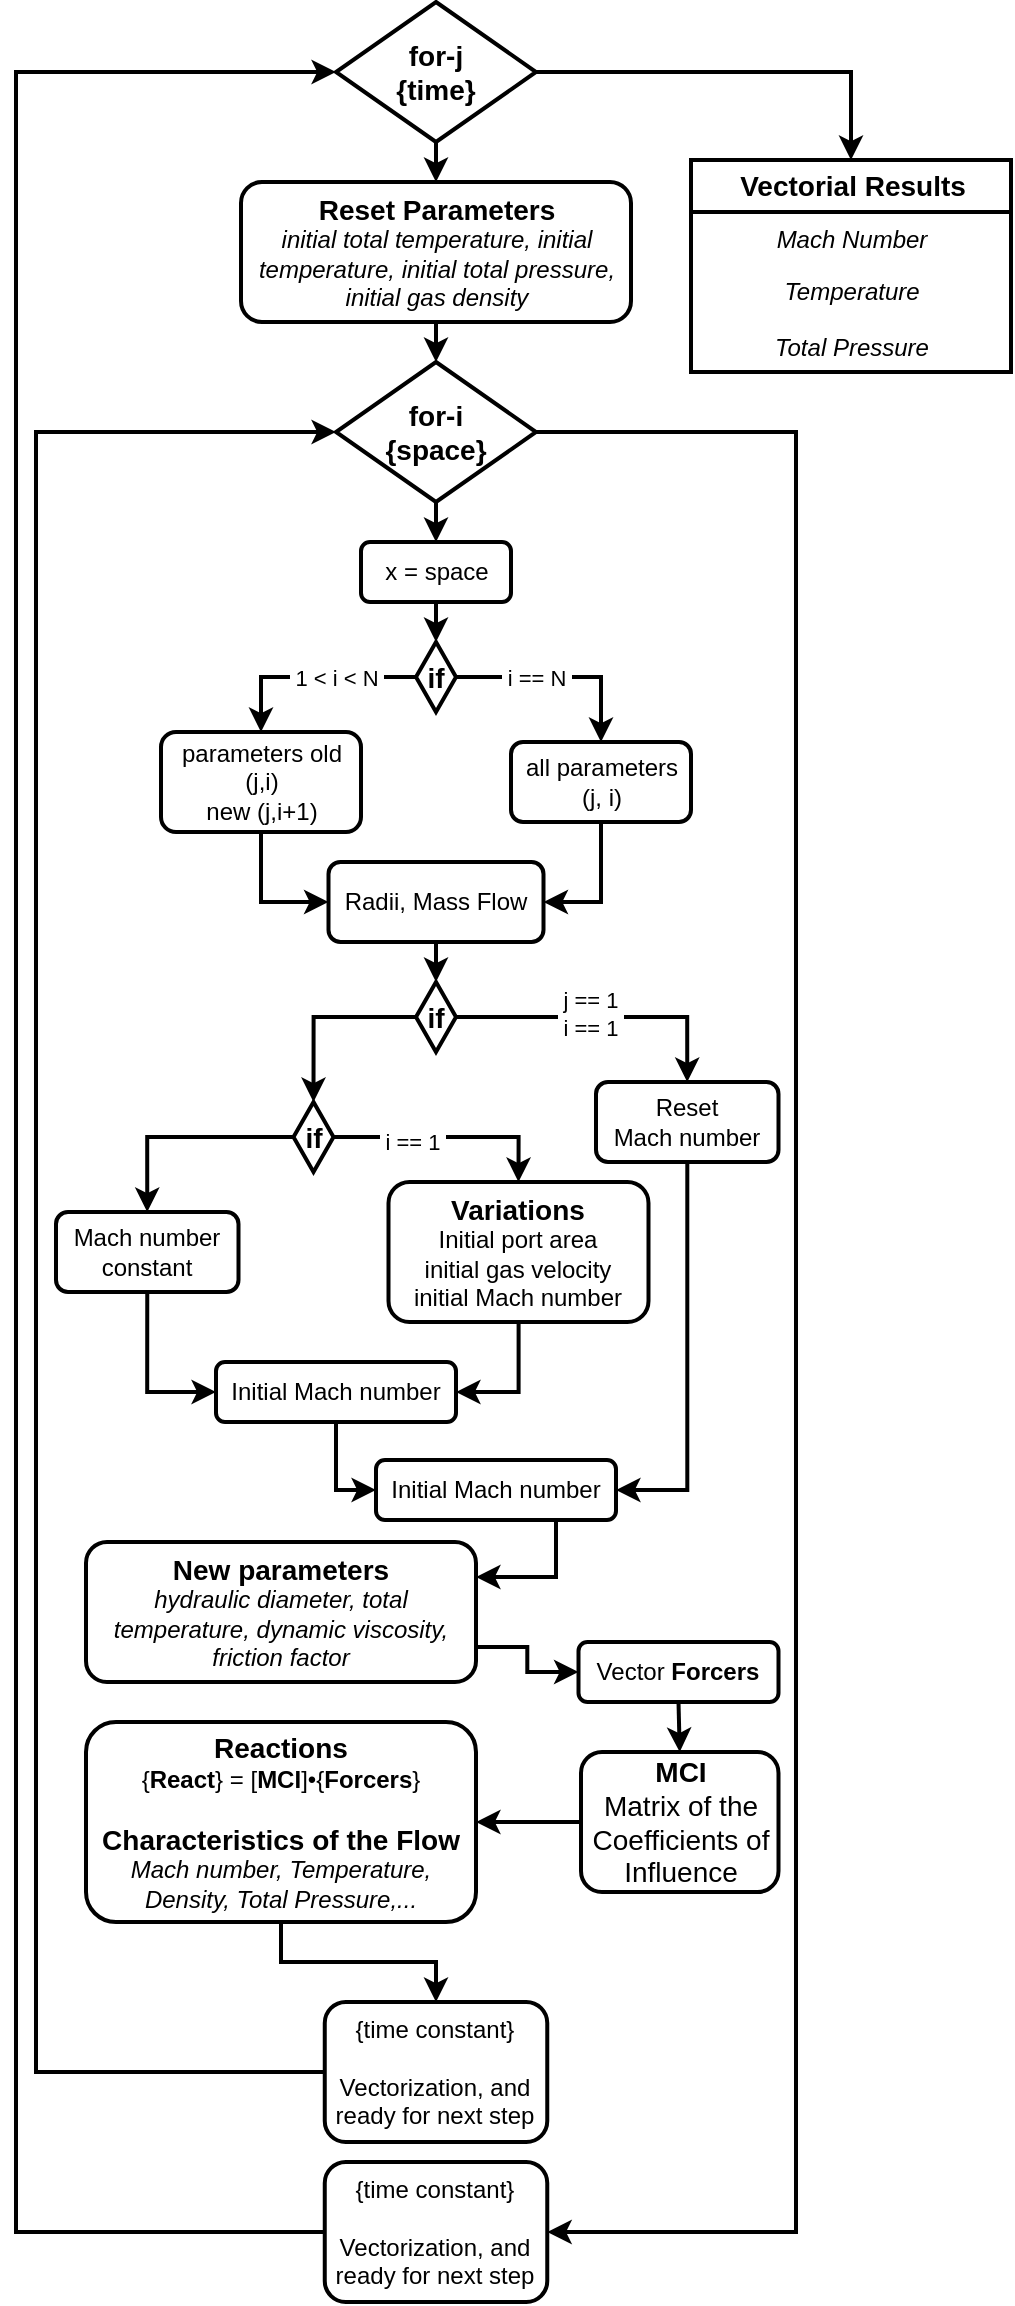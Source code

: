 <mxfile version="26.0.14">
  <diagram name="Pagina-1" id="n8vUfcBCYGvi-KSIncqK">
    <mxGraphModel dx="1692" dy="2122" grid="0" gridSize="10" guides="1" tooltips="1" connect="1" arrows="1" fold="1" page="1" pageScale="1" pageWidth="827" pageHeight="1169" math="0" shadow="0">
      <root>
        <mxCell id="0" />
        <mxCell id="1" parent="0" />
        <mxCell id="recA4Ju6VlsZRzYj6V2U-21" style="edgeStyle=orthogonalEdgeStyle;rounded=0;orthogonalLoop=1;jettySize=auto;html=1;exitX=0.5;exitY=1;exitDx=0;exitDy=0;entryX=0.5;entryY=0;entryDx=0;entryDy=0;strokeWidth=2;" edge="1" parent="1" source="recA4Ju6VlsZRzYj6V2U-23" target="recA4Ju6VlsZRzYj6V2U-25">
          <mxGeometry relative="1" as="geometry" />
        </mxCell>
        <mxCell id="recA4Ju6VlsZRzYj6V2U-80" style="edgeStyle=orthogonalEdgeStyle;rounded=0;orthogonalLoop=1;jettySize=auto;html=1;exitX=1;exitY=0.5;exitDx=0;exitDy=0;strokeWidth=2;" edge="1" parent="1" source="recA4Ju6VlsZRzYj6V2U-23" target="recA4Ju6VlsZRzYj6V2U-72">
          <mxGeometry relative="1" as="geometry" />
        </mxCell>
        <mxCell id="recA4Ju6VlsZRzYj6V2U-23" value="for-j&lt;div&gt;{time}&lt;/div&gt;" style="rhombus;whiteSpace=wrap;html=1;fontSize=14;startSize=30;fontStyle=1;strokeWidth=2;" vertex="1" parent="1">
          <mxGeometry x="325" y="10" width="100" height="70" as="geometry" />
        </mxCell>
        <mxCell id="recA4Ju6VlsZRzYj6V2U-24" style="edgeStyle=orthogonalEdgeStyle;rounded=0;orthogonalLoop=1;jettySize=auto;html=1;exitX=0.5;exitY=1;exitDx=0;exitDy=0;entryX=0.5;entryY=0;entryDx=0;entryDy=0;strokeWidth=2;" edge="1" parent="1" source="recA4Ju6VlsZRzYj6V2U-25" target="recA4Ju6VlsZRzYj6V2U-28">
          <mxGeometry relative="1" as="geometry" />
        </mxCell>
        <mxCell id="recA4Ju6VlsZRzYj6V2U-25" value="&lt;b&gt;&lt;font style=&quot;font-size: 14px;&quot;&gt;Reset Parameters&lt;/font&gt;&lt;/b&gt;&lt;div&gt;&lt;i&gt;initial total temperature, initial temperature, initial total pressure, initial gas density&lt;/i&gt;&lt;/div&gt;" style="rounded=1;whiteSpace=wrap;html=1;fontSize=12;startSize=30;fontStyle=0;strokeWidth=2;" vertex="1" parent="1">
          <mxGeometry x="277.5" y="100" width="195" height="70" as="geometry" />
        </mxCell>
        <mxCell id="recA4Ju6VlsZRzYj6V2U-26" style="edgeStyle=orthogonalEdgeStyle;rounded=0;orthogonalLoop=1;jettySize=auto;html=1;exitX=0.5;exitY=1;exitDx=0;exitDy=0;entryX=0.5;entryY=0;entryDx=0;entryDy=0;strokeWidth=2;" edge="1" parent="1" source="recA4Ju6VlsZRzYj6V2U-28" target="recA4Ju6VlsZRzYj6V2U-30">
          <mxGeometry relative="1" as="geometry" />
        </mxCell>
        <mxCell id="recA4Ju6VlsZRzYj6V2U-27" style="edgeStyle=orthogonalEdgeStyle;rounded=0;orthogonalLoop=1;jettySize=auto;html=1;exitX=1;exitY=0.5;exitDx=0;exitDy=0;entryX=1;entryY=0.5;entryDx=0;entryDy=0;strokeWidth=2;" edge="1" parent="1" source="recA4Ju6VlsZRzYj6V2U-28" target="recA4Ju6VlsZRzYj6V2U-71">
          <mxGeometry relative="1" as="geometry">
            <Array as="points">
              <mxPoint x="555" y="225" />
              <mxPoint x="555" y="1125" />
            </Array>
          </mxGeometry>
        </mxCell>
        <mxCell id="recA4Ju6VlsZRzYj6V2U-28" value="for-i&lt;div&gt;{space}&lt;/div&gt;" style="rhombus;whiteSpace=wrap;html=1;fontSize=14;startSize=30;fontStyle=1;strokeWidth=2;" vertex="1" parent="1">
          <mxGeometry x="325" y="190" width="100" height="70" as="geometry" />
        </mxCell>
        <mxCell id="recA4Ju6VlsZRzYj6V2U-29" style="edgeStyle=orthogonalEdgeStyle;rounded=0;orthogonalLoop=1;jettySize=auto;html=1;exitX=0.5;exitY=1;exitDx=0;exitDy=0;entryX=0.5;entryY=0;entryDx=0;entryDy=0;strokeWidth=2;" edge="1" parent="1" source="recA4Ju6VlsZRzYj6V2U-30" target="recA4Ju6VlsZRzYj6V2U-35">
          <mxGeometry relative="1" as="geometry" />
        </mxCell>
        <mxCell id="recA4Ju6VlsZRzYj6V2U-30" value="x = space" style="rounded=1;whiteSpace=wrap;html=1;fontSize=12;startSize=30;fontStyle=0;strokeWidth=2;" vertex="1" parent="1">
          <mxGeometry x="337.5" y="280" width="75" height="30" as="geometry" />
        </mxCell>
        <mxCell id="recA4Ju6VlsZRzYj6V2U-32" style="edgeStyle=orthogonalEdgeStyle;rounded=0;orthogonalLoop=1;jettySize=auto;html=1;exitX=0;exitY=0.5;exitDx=0;exitDy=0;entryX=0.5;entryY=0;entryDx=0;entryDy=0;strokeWidth=2;" edge="1" parent="1" source="recA4Ju6VlsZRzYj6V2U-35" target="recA4Ju6VlsZRzYj6V2U-39">
          <mxGeometry relative="1" as="geometry" />
        </mxCell>
        <mxCell id="recA4Ju6VlsZRzYj6V2U-33" value="&amp;nbsp;1 &amp;lt; i &amp;lt; N&amp;nbsp;" style="edgeLabel;html=1;align=center;verticalAlign=middle;resizable=0;points=[];" vertex="1" connectable="0" parent="recA4Ju6VlsZRzYj6V2U-32">
          <mxGeometry x="-0.352" y="1" relative="1" as="geometry">
            <mxPoint x="-6" y="-1" as="offset" />
          </mxGeometry>
        </mxCell>
        <mxCell id="recA4Ju6VlsZRzYj6V2U-34" value="&amp;nbsp;i == N&amp;nbsp;" style="edgeStyle=orthogonalEdgeStyle;rounded=0;orthogonalLoop=1;jettySize=auto;html=1;exitX=1;exitY=0.5;exitDx=0;exitDy=0;entryX=0.5;entryY=0;entryDx=0;entryDy=0;strokeWidth=2;" edge="1" parent="1" source="recA4Ju6VlsZRzYj6V2U-35" target="recA4Ju6VlsZRzYj6V2U-37">
          <mxGeometry x="-0.238" relative="1" as="geometry">
            <mxPoint as="offset" />
          </mxGeometry>
        </mxCell>
        <mxCell id="recA4Ju6VlsZRzYj6V2U-35" value="if" style="rhombus;whiteSpace=wrap;html=1;fontSize=14;startSize=30;fontStyle=1;strokeWidth=2;" vertex="1" parent="1">
          <mxGeometry x="365" y="330" width="20" height="35" as="geometry" />
        </mxCell>
        <mxCell id="recA4Ju6VlsZRzYj6V2U-36" style="edgeStyle=orthogonalEdgeStyle;rounded=0;orthogonalLoop=1;jettySize=auto;html=1;exitX=0.5;exitY=1;exitDx=0;exitDy=0;entryX=1;entryY=0.5;entryDx=0;entryDy=0;strokeWidth=2;" edge="1" parent="1" source="recA4Ju6VlsZRzYj6V2U-37" target="recA4Ju6VlsZRzYj6V2U-41">
          <mxGeometry relative="1" as="geometry" />
        </mxCell>
        <mxCell id="recA4Ju6VlsZRzYj6V2U-37" value="all parameters&lt;div&gt;(j, i)&lt;/div&gt;" style="rounded=1;whiteSpace=wrap;html=1;fontSize=12;startSize=30;fontStyle=0;strokeWidth=2;" vertex="1" parent="1">
          <mxGeometry x="412.5" y="380" width="90" height="40" as="geometry" />
        </mxCell>
        <mxCell id="recA4Ju6VlsZRzYj6V2U-38" style="edgeStyle=orthogonalEdgeStyle;rounded=0;orthogonalLoop=1;jettySize=auto;html=1;exitX=0.5;exitY=1;exitDx=0;exitDy=0;entryX=0;entryY=0.5;entryDx=0;entryDy=0;strokeWidth=2;" edge="1" parent="1" source="recA4Ju6VlsZRzYj6V2U-39" target="recA4Ju6VlsZRzYj6V2U-41">
          <mxGeometry relative="1" as="geometry" />
        </mxCell>
        <mxCell id="recA4Ju6VlsZRzYj6V2U-39" value="parameters old (j,i)&lt;div&gt;new (j,i+1)&lt;/div&gt;" style="rounded=1;whiteSpace=wrap;html=1;fontSize=12;startSize=30;fontStyle=0;strokeWidth=2;" vertex="1" parent="1">
          <mxGeometry x="237.5" y="375" width="100" height="50" as="geometry" />
        </mxCell>
        <mxCell id="recA4Ju6VlsZRzYj6V2U-40" style="edgeStyle=orthogonalEdgeStyle;rounded=0;orthogonalLoop=1;jettySize=auto;html=1;exitX=0.5;exitY=1;exitDx=0;exitDy=0;entryX=0.5;entryY=0;entryDx=0;entryDy=0;strokeWidth=2;" edge="1" parent="1" source="recA4Ju6VlsZRzYj6V2U-41" target="recA4Ju6VlsZRzYj6V2U-55">
          <mxGeometry relative="1" as="geometry" />
        </mxCell>
        <mxCell id="recA4Ju6VlsZRzYj6V2U-41" value="Radii, Mass Flow" style="rounded=1;whiteSpace=wrap;html=1;fontSize=12;startSize=30;fontStyle=0;strokeWidth=2;" vertex="1" parent="1">
          <mxGeometry x="321.25" y="440" width="107.5" height="40" as="geometry" />
        </mxCell>
        <mxCell id="recA4Ju6VlsZRzYj6V2U-42" style="edgeStyle=orthogonalEdgeStyle;rounded=0;orthogonalLoop=1;jettySize=auto;html=1;exitX=0;exitY=0.5;exitDx=0;exitDy=0;entryX=0.5;entryY=0;entryDx=0;entryDy=0;fontStyle=0;strokeWidth=2;" edge="1" parent="1" source="recA4Ju6VlsZRzYj6V2U-45" target="recA4Ju6VlsZRzYj6V2U-49">
          <mxGeometry relative="1" as="geometry" />
        </mxCell>
        <mxCell id="recA4Ju6VlsZRzYj6V2U-43" style="edgeStyle=orthogonalEdgeStyle;rounded=0;orthogonalLoop=1;jettySize=auto;html=1;exitX=1;exitY=0.5;exitDx=0;exitDy=0;entryX=0.5;entryY=0;entryDx=0;entryDy=0;fontStyle=0;strokeWidth=2;" edge="1" parent="1" source="recA4Ju6VlsZRzYj6V2U-45" target="recA4Ju6VlsZRzYj6V2U-47">
          <mxGeometry relative="1" as="geometry" />
        </mxCell>
        <mxCell id="recA4Ju6VlsZRzYj6V2U-44" value="&amp;nbsp;i == 1&amp;nbsp;" style="edgeLabel;html=1;align=center;verticalAlign=middle;resizable=0;points=[];" vertex="1" connectable="0" parent="recA4Ju6VlsZRzYj6V2U-43">
          <mxGeometry x="-0.322" y="-1" relative="1" as="geometry">
            <mxPoint y="1" as="offset" />
          </mxGeometry>
        </mxCell>
        <mxCell id="recA4Ju6VlsZRzYj6V2U-45" value="if" style="rhombus;whiteSpace=wrap;html=1;fontSize=14;startSize=30;fontStyle=1;strokeWidth=2;" vertex="1" parent="1">
          <mxGeometry x="303.75" y="560" width="20" height="35" as="geometry" />
        </mxCell>
        <mxCell id="recA4Ju6VlsZRzYj6V2U-46" style="edgeStyle=orthogonalEdgeStyle;rounded=0;orthogonalLoop=1;jettySize=auto;html=1;entryX=1;entryY=0.5;entryDx=0;entryDy=0;fontStyle=0;strokeWidth=2;" edge="1" parent="1" source="recA4Ju6VlsZRzYj6V2U-47" target="recA4Ju6VlsZRzYj6V2U-51">
          <mxGeometry relative="1" as="geometry" />
        </mxCell>
        <mxCell id="recA4Ju6VlsZRzYj6V2U-47" value="&lt;span style=&quot;font-size: 14px;&quot;&gt;&lt;b&gt;Variations&lt;/b&gt;&lt;/span&gt;&lt;br&gt;&lt;div&gt;&lt;span&gt;Initial port area&lt;/span&gt;&lt;/div&gt;&lt;div&gt;&lt;span&gt;initial gas velocity&lt;/span&gt;&lt;/div&gt;&lt;div&gt;&lt;span&gt;initial Mach number&lt;/span&gt;&lt;/div&gt;" style="rounded=1;whiteSpace=wrap;html=1;fontSize=12;startSize=30;fontStyle=0;strokeWidth=2;" vertex="1" parent="1">
          <mxGeometry x="351.25" y="600" width="130" height="70" as="geometry" />
        </mxCell>
        <mxCell id="recA4Ju6VlsZRzYj6V2U-48" style="edgeStyle=orthogonalEdgeStyle;rounded=0;orthogonalLoop=1;jettySize=auto;html=1;exitX=0.5;exitY=1;exitDx=0;exitDy=0;entryX=0;entryY=0.5;entryDx=0;entryDy=0;fontStyle=0;strokeWidth=2;" edge="1" parent="1" source="recA4Ju6VlsZRzYj6V2U-49" target="recA4Ju6VlsZRzYj6V2U-51">
          <mxGeometry relative="1" as="geometry" />
        </mxCell>
        <mxCell id="recA4Ju6VlsZRzYj6V2U-49" value="Mach number constant" style="rounded=1;whiteSpace=wrap;html=1;fontSize=12;startSize=30;fontStyle=0;strokeWidth=2;" vertex="1" parent="1">
          <mxGeometry x="185" y="615" width="91.25" height="40" as="geometry" />
        </mxCell>
        <mxCell id="recA4Ju6VlsZRzYj6V2U-50" style="edgeStyle=orthogonalEdgeStyle;rounded=0;orthogonalLoop=1;jettySize=auto;html=1;exitX=0.5;exitY=1;exitDx=0;exitDy=0;entryX=0;entryY=0.5;entryDx=0;entryDy=0;strokeWidth=2;" edge="1" parent="1" source="recA4Ju6VlsZRzYj6V2U-51" target="recA4Ju6VlsZRzYj6V2U-59">
          <mxGeometry relative="1" as="geometry">
            <Array as="points">
              <mxPoint x="325" y="754" />
            </Array>
          </mxGeometry>
        </mxCell>
        <mxCell id="recA4Ju6VlsZRzYj6V2U-51" value="Initial Mach number" style="rounded=1;whiteSpace=wrap;html=1;fontSize=12;startSize=30;fontStyle=0;strokeWidth=2;" vertex="1" parent="1">
          <mxGeometry x="265" y="690" width="120" height="30" as="geometry" />
        </mxCell>
        <mxCell id="recA4Ju6VlsZRzYj6V2U-52" style="edgeStyle=orthogonalEdgeStyle;rounded=0;orthogonalLoop=1;jettySize=auto;html=1;exitX=0;exitY=0.5;exitDx=0;exitDy=0;entryX=0.5;entryY=0;entryDx=0;entryDy=0;strokeWidth=2;" edge="1" parent="1" source="recA4Ju6VlsZRzYj6V2U-55" target="recA4Ju6VlsZRzYj6V2U-45">
          <mxGeometry relative="1" as="geometry" />
        </mxCell>
        <mxCell id="recA4Ju6VlsZRzYj6V2U-53" style="edgeStyle=orthogonalEdgeStyle;rounded=0;orthogonalLoop=1;jettySize=auto;html=1;exitX=1;exitY=0.5;exitDx=0;exitDy=0;entryX=0.5;entryY=0;entryDx=0;entryDy=0;strokeWidth=2;" edge="1" parent="1" source="recA4Ju6VlsZRzYj6V2U-55" target="recA4Ju6VlsZRzYj6V2U-57">
          <mxGeometry relative="1" as="geometry" />
        </mxCell>
        <mxCell id="recA4Ju6VlsZRzYj6V2U-54" value="&amp;nbsp;j == 1&amp;nbsp;&lt;div&gt;i == 1&lt;/div&gt;" style="edgeLabel;html=1;align=center;verticalAlign=middle;resizable=0;points=[];" vertex="1" connectable="0" parent="recA4Ju6VlsZRzYj6V2U-53">
          <mxGeometry x="-0.096" y="2" relative="1" as="geometry">
            <mxPoint as="offset" />
          </mxGeometry>
        </mxCell>
        <mxCell id="recA4Ju6VlsZRzYj6V2U-55" value="if" style="rhombus;whiteSpace=wrap;html=1;fontSize=14;startSize=30;fontStyle=1;strokeWidth=2;" vertex="1" parent="1">
          <mxGeometry x="365" y="500" width="20" height="35" as="geometry" />
        </mxCell>
        <mxCell id="recA4Ju6VlsZRzYj6V2U-56" style="edgeStyle=orthogonalEdgeStyle;rounded=0;orthogonalLoop=1;jettySize=auto;html=1;entryX=1;entryY=0.5;entryDx=0;entryDy=0;strokeWidth=2;" edge="1" parent="1" source="recA4Ju6VlsZRzYj6V2U-57" target="recA4Ju6VlsZRzYj6V2U-59">
          <mxGeometry relative="1" as="geometry">
            <Array as="points">
              <mxPoint x="501" y="754" />
            </Array>
          </mxGeometry>
        </mxCell>
        <mxCell id="recA4Ju6VlsZRzYj6V2U-57" value="Reset&lt;div&gt;Mach number&lt;/div&gt;" style="rounded=1;whiteSpace=wrap;html=1;fontSize=12;startSize=30;fontStyle=0;strokeWidth=2;" vertex="1" parent="1">
          <mxGeometry x="455" y="550" width="91.25" height="40" as="geometry" />
        </mxCell>
        <mxCell id="recA4Ju6VlsZRzYj6V2U-58" style="edgeStyle=orthogonalEdgeStyle;rounded=0;orthogonalLoop=1;jettySize=auto;html=1;exitX=0.75;exitY=1;exitDx=0;exitDy=0;entryX=1;entryY=0.25;entryDx=0;entryDy=0;strokeWidth=2;" edge="1" parent="1" source="recA4Ju6VlsZRzYj6V2U-59" target="recA4Ju6VlsZRzYj6V2U-61">
          <mxGeometry relative="1" as="geometry" />
        </mxCell>
        <mxCell id="recA4Ju6VlsZRzYj6V2U-59" value="Initial Mach number" style="rounded=1;whiteSpace=wrap;html=1;fontSize=12;startSize=30;fontStyle=0;strokeWidth=2;" vertex="1" parent="1">
          <mxGeometry x="345" y="739" width="120" height="30" as="geometry" />
        </mxCell>
        <mxCell id="recA4Ju6VlsZRzYj6V2U-60" style="edgeStyle=orthogonalEdgeStyle;rounded=0;orthogonalLoop=1;jettySize=auto;html=1;exitX=1;exitY=0.75;exitDx=0;exitDy=0;entryX=0;entryY=0.5;entryDx=0;entryDy=0;strokeWidth=2;" edge="1" parent="1" source="recA4Ju6VlsZRzYj6V2U-61" target="recA4Ju6VlsZRzYj6V2U-63">
          <mxGeometry relative="1" as="geometry" />
        </mxCell>
        <mxCell id="recA4Ju6VlsZRzYj6V2U-61" value="&lt;b&gt;&lt;font style=&quot;font-size: 14px;&quot;&gt;New parameters&lt;/font&gt;&lt;/b&gt;&lt;div&gt;&lt;i&gt;hydraulic diameter, total temperature, dynamic viscosity, friction factor&lt;/i&gt;&lt;/div&gt;" style="rounded=1;whiteSpace=wrap;html=1;fontSize=12;startSize=30;fontStyle=0;strokeWidth=2;" vertex="1" parent="1">
          <mxGeometry x="200" y="780" width="195" height="70" as="geometry" />
        </mxCell>
        <mxCell id="recA4Ju6VlsZRzYj6V2U-62" style="edgeStyle=orthogonalEdgeStyle;rounded=0;orthogonalLoop=1;jettySize=auto;html=1;exitX=0.5;exitY=1;exitDx=0;exitDy=0;entryX=0.5;entryY=0;entryDx=0;entryDy=0;strokeWidth=2;" edge="1" parent="1" source="recA4Ju6VlsZRzYj6V2U-63" target="recA4Ju6VlsZRzYj6V2U-65">
          <mxGeometry relative="1" as="geometry" />
        </mxCell>
        <mxCell id="recA4Ju6VlsZRzYj6V2U-63" value="Vector &lt;b&gt;Forcers&lt;/b&gt;" style="rounded=1;whiteSpace=wrap;html=1;fontSize=12;startSize=30;fontStyle=0;strokeWidth=2;" vertex="1" parent="1">
          <mxGeometry x="446.25" y="830" width="100" height="30" as="geometry" />
        </mxCell>
        <mxCell id="recA4Ju6VlsZRzYj6V2U-64" style="edgeStyle=orthogonalEdgeStyle;rounded=0;orthogonalLoop=1;jettySize=auto;html=1;exitX=0;exitY=0.5;exitDx=0;exitDy=0;entryX=1;entryY=0.5;entryDx=0;entryDy=0;strokeWidth=2;" edge="1" parent="1" source="recA4Ju6VlsZRzYj6V2U-65" target="recA4Ju6VlsZRzYj6V2U-67">
          <mxGeometry relative="1" as="geometry" />
        </mxCell>
        <mxCell id="recA4Ju6VlsZRzYj6V2U-65" value="&lt;span style=&quot;font-size: 14px;&quot;&gt;&lt;b&gt;MCI&lt;/b&gt;&lt;/span&gt;&lt;div&gt;&lt;span style=&quot;font-size: 14px;&quot;&gt;Matrix of the Coefficients of Influence&lt;/span&gt;&lt;/div&gt;" style="rounded=1;whiteSpace=wrap;html=1;fontSize=12;startSize=30;fontStyle=0;strokeWidth=2;" vertex="1" parent="1">
          <mxGeometry x="447.5" y="885" width="98.75" height="70" as="geometry" />
        </mxCell>
        <mxCell id="recA4Ju6VlsZRzYj6V2U-66" style="edgeStyle=orthogonalEdgeStyle;rounded=0;orthogonalLoop=1;jettySize=auto;html=1;entryX=0.5;entryY=0;entryDx=0;entryDy=0;strokeWidth=2;" edge="1" parent="1" source="recA4Ju6VlsZRzYj6V2U-67" target="recA4Ju6VlsZRzYj6V2U-69">
          <mxGeometry relative="1" as="geometry" />
        </mxCell>
        <mxCell id="recA4Ju6VlsZRzYj6V2U-67" value="&lt;b&gt;&lt;font style=&quot;font-size: 14px;&quot;&gt;Reactions&lt;/font&gt;&lt;/b&gt;&lt;div&gt;{&lt;b&gt;React&lt;/b&gt;} = [&lt;b&gt;MCI&lt;/b&gt;]•{&lt;b&gt;Forcers&lt;/b&gt;}&lt;/div&gt;&lt;div&gt;&lt;br&gt;&lt;/div&gt;&lt;div&gt;&lt;b&gt;&lt;font style=&quot;font-size: 14px;&quot;&gt;Characteristics of the Flow&lt;/font&gt;&lt;/b&gt;&lt;/div&gt;&lt;div&gt;&lt;i&gt;Mach number, Temperature, Density, Total Pressure,...&lt;/i&gt;&lt;/div&gt;" style="rounded=1;whiteSpace=wrap;html=1;fontSize=12;startSize=30;fontStyle=0;strokeWidth=2;" vertex="1" parent="1">
          <mxGeometry x="200" y="870" width="195" height="100" as="geometry" />
        </mxCell>
        <mxCell id="recA4Ju6VlsZRzYj6V2U-68" style="edgeStyle=orthogonalEdgeStyle;rounded=0;orthogonalLoop=1;jettySize=auto;html=1;exitX=0;exitY=0.5;exitDx=0;exitDy=0;entryX=0;entryY=0.5;entryDx=0;entryDy=0;strokeWidth=2;" edge="1" parent="1" source="recA4Ju6VlsZRzYj6V2U-69" target="recA4Ju6VlsZRzYj6V2U-28">
          <mxGeometry relative="1" as="geometry">
            <mxPoint x="205" y="330" as="targetPoint" />
            <Array as="points">
              <mxPoint x="175" y="1045" />
              <mxPoint x="175" y="225" />
            </Array>
          </mxGeometry>
        </mxCell>
        <mxCell id="recA4Ju6VlsZRzYj6V2U-69" value="{time constant}&lt;div&gt;&lt;br&gt;&lt;/div&gt;&lt;div&gt;Vectorization, and ready for next step&lt;/div&gt;" style="rounded=1;whiteSpace=wrap;html=1;fontSize=12;startSize=30;fontStyle=0;strokeWidth=2;" vertex="1" parent="1">
          <mxGeometry x="319.38" y="1010" width="111.25" height="70" as="geometry" />
        </mxCell>
        <mxCell id="recA4Ju6VlsZRzYj6V2U-70" style="edgeStyle=orthogonalEdgeStyle;rounded=0;orthogonalLoop=1;jettySize=auto;html=1;exitX=0;exitY=0.5;exitDx=0;exitDy=0;entryX=0;entryY=0.5;entryDx=0;entryDy=0;strokeWidth=2;" edge="1" parent="1" source="recA4Ju6VlsZRzYj6V2U-71" target="recA4Ju6VlsZRzYj6V2U-23">
          <mxGeometry relative="1" as="geometry">
            <Array as="points">
              <mxPoint x="165" y="1125" />
              <mxPoint x="165" y="45" />
            </Array>
          </mxGeometry>
        </mxCell>
        <mxCell id="recA4Ju6VlsZRzYj6V2U-71" value="{time constant}&lt;div&gt;&lt;br&gt;&lt;/div&gt;&lt;div&gt;Vectorization, and ready for next step&lt;/div&gt;" style="rounded=1;whiteSpace=wrap;html=1;fontSize=12;startSize=30;fontStyle=0;strokeWidth=2;" vertex="1" parent="1">
          <mxGeometry x="319.38" y="1090" width="111.25" height="70" as="geometry" />
        </mxCell>
        <mxCell id="recA4Ju6VlsZRzYj6V2U-72" value="Vectorial Results" style="swimlane;fontStyle=1;childLayout=stackLayout;horizontal=1;startSize=26;fillColor=default;horizontalStack=0;resizeParent=1;resizeParentMax=0;resizeLast=0;collapsible=1;marginBottom=0;html=1;fontSize=14;strokeWidth=2;" vertex="1" parent="1">
          <mxGeometry x="502.5" y="89" width="160" height="106" as="geometry" />
        </mxCell>
        <mxCell id="recA4Ju6VlsZRzYj6V2U-73" value="Mach Number" style="text;strokeColor=none;fillColor=none;align=center;verticalAlign=top;spacingLeft=4;spacingRight=4;overflow=hidden;rotatable=0;points=[[0,0.5],[1,0.5]];portConstraint=eastwest;whiteSpace=wrap;html=1;fontStyle=2" vertex="1" parent="recA4Ju6VlsZRzYj6V2U-72">
          <mxGeometry y="26" width="160" height="26" as="geometry" />
        </mxCell>
        <mxCell id="recA4Ju6VlsZRzYj6V2U-74" value="Temperature" style="text;strokeColor=none;fillColor=none;align=center;verticalAlign=top;spacingLeft=4;spacingRight=4;overflow=hidden;rotatable=0;points=[[0,0.5],[1,0.5]];portConstraint=eastwest;whiteSpace=wrap;html=1;fontStyle=2" vertex="1" parent="recA4Ju6VlsZRzYj6V2U-72">
          <mxGeometry y="52" width="160" height="28" as="geometry" />
        </mxCell>
        <mxCell id="recA4Ju6VlsZRzYj6V2U-75" value="Total Pressure" style="text;strokeColor=none;fillColor=none;align=center;verticalAlign=top;spacingLeft=4;spacingRight=4;overflow=hidden;rotatable=0;points=[[0,0.5],[1,0.5]];portConstraint=eastwest;whiteSpace=wrap;html=1;fontStyle=2" vertex="1" parent="recA4Ju6VlsZRzYj6V2U-72">
          <mxGeometry y="80" width="160" height="26" as="geometry" />
        </mxCell>
      </root>
    </mxGraphModel>
  </diagram>
</mxfile>
